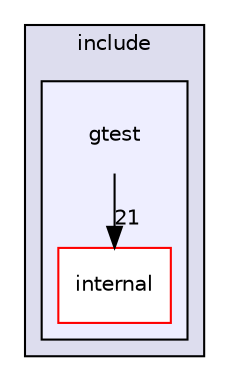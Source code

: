 digraph "build/_deps/googletest-src/googletest/include/gtest" {
  compound=true
  node [ fontsize="10", fontname="Helvetica"];
  edge [ labelfontsize="10", labelfontname="Helvetica"];
  subgraph clusterdir_65c2869a7074b008415232db837a30d1 {
    graph [ bgcolor="#ddddee", pencolor="black", label="include" fontname="Helvetica", fontsize="10", URL="dir_65c2869a7074b008415232db837a30d1.html"]
  subgraph clusterdir_84cfc63411e2278cbc7a99e8ced82aca {
    graph [ bgcolor="#eeeeff", pencolor="black", label="" URL="dir_84cfc63411e2278cbc7a99e8ced82aca.html"];
    dir_84cfc63411e2278cbc7a99e8ced82aca [shape=plaintext label="gtest"];
  dir_b31bc3ee252332ea6936ad01bf2b998d [shape=box label="internal" fillcolor="white" style="filled" color="red" URL="dir_b31bc3ee252332ea6936ad01bf2b998d.html"];
  }
  }
  dir_84cfc63411e2278cbc7a99e8ced82aca->dir_b31bc3ee252332ea6936ad01bf2b998d [headlabel="21", labeldistance=1.5 headhref="dir_000072_000073.html"];
}
